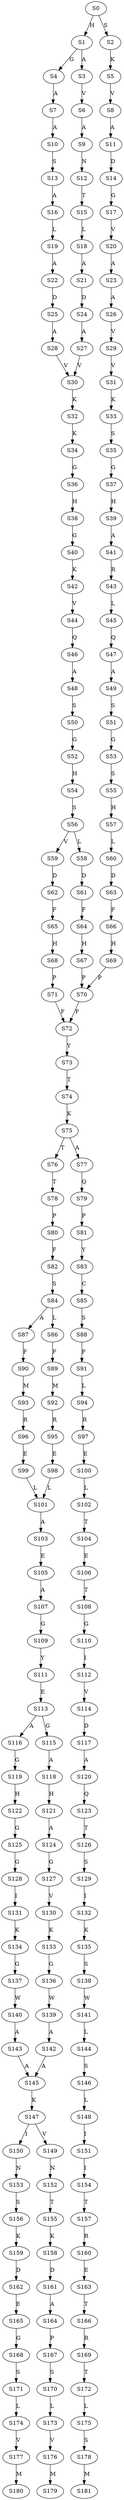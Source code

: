 strict digraph  {
	S0 -> S1 [ label = H ];
	S0 -> S2 [ label = S ];
	S1 -> S3 [ label = A ];
	S1 -> S4 [ label = G ];
	S2 -> S5 [ label = K ];
	S3 -> S6 [ label = V ];
	S4 -> S7 [ label = A ];
	S5 -> S8 [ label = V ];
	S6 -> S9 [ label = A ];
	S7 -> S10 [ label = A ];
	S8 -> S11 [ label = A ];
	S9 -> S12 [ label = N ];
	S10 -> S13 [ label = S ];
	S11 -> S14 [ label = D ];
	S12 -> S15 [ label = T ];
	S13 -> S16 [ label = A ];
	S14 -> S17 [ label = G ];
	S15 -> S18 [ label = L ];
	S16 -> S19 [ label = L ];
	S17 -> S20 [ label = V ];
	S18 -> S21 [ label = A ];
	S19 -> S22 [ label = A ];
	S20 -> S23 [ label = A ];
	S21 -> S24 [ label = D ];
	S22 -> S25 [ label = D ];
	S23 -> S26 [ label = A ];
	S24 -> S27 [ label = A ];
	S25 -> S28 [ label = A ];
	S26 -> S29 [ label = V ];
	S27 -> S30 [ label = V ];
	S28 -> S30 [ label = V ];
	S29 -> S31 [ label = V ];
	S30 -> S32 [ label = K ];
	S31 -> S33 [ label = K ];
	S32 -> S34 [ label = K ];
	S33 -> S35 [ label = S ];
	S34 -> S36 [ label = G ];
	S35 -> S37 [ label = G ];
	S36 -> S38 [ label = H ];
	S37 -> S39 [ label = H ];
	S38 -> S40 [ label = G ];
	S39 -> S41 [ label = A ];
	S40 -> S42 [ label = K ];
	S41 -> S43 [ label = R ];
	S42 -> S44 [ label = V ];
	S43 -> S45 [ label = L ];
	S44 -> S46 [ label = Q ];
	S45 -> S47 [ label = Q ];
	S46 -> S48 [ label = A ];
	S47 -> S49 [ label = A ];
	S48 -> S50 [ label = S ];
	S49 -> S51 [ label = S ];
	S50 -> S52 [ label = G ];
	S51 -> S53 [ label = G ];
	S52 -> S54 [ label = H ];
	S53 -> S55 [ label = S ];
	S54 -> S56 [ label = S ];
	S55 -> S57 [ label = H ];
	S56 -> S58 [ label = L ];
	S56 -> S59 [ label = V ];
	S57 -> S60 [ label = L ];
	S58 -> S61 [ label = D ];
	S59 -> S62 [ label = D ];
	S60 -> S63 [ label = D ];
	S61 -> S64 [ label = F ];
	S62 -> S65 [ label = F ];
	S63 -> S66 [ label = F ];
	S64 -> S67 [ label = H ];
	S65 -> S68 [ label = H ];
	S66 -> S69 [ label = H ];
	S67 -> S70 [ label = P ];
	S68 -> S71 [ label = P ];
	S69 -> S70 [ label = P ];
	S70 -> S72 [ label = F ];
	S71 -> S72 [ label = F ];
	S72 -> S73 [ label = Y ];
	S73 -> S74 [ label = T ];
	S74 -> S75 [ label = K ];
	S75 -> S76 [ label = T ];
	S75 -> S77 [ label = A ];
	S76 -> S78 [ label = T ];
	S77 -> S79 [ label = Q ];
	S78 -> S80 [ label = P ];
	S79 -> S81 [ label = P ];
	S80 -> S82 [ label = F ];
	S81 -> S83 [ label = Y ];
	S82 -> S84 [ label = S ];
	S83 -> S85 [ label = C ];
	S84 -> S86 [ label = L ];
	S84 -> S87 [ label = A ];
	S85 -> S88 [ label = S ];
	S86 -> S89 [ label = F ];
	S87 -> S90 [ label = F ];
	S88 -> S91 [ label = F ];
	S89 -> S92 [ label = M ];
	S90 -> S93 [ label = M ];
	S91 -> S94 [ label = L ];
	S92 -> S95 [ label = R ];
	S93 -> S96 [ label = R ];
	S94 -> S97 [ label = R ];
	S95 -> S98 [ label = E ];
	S96 -> S99 [ label = E ];
	S97 -> S100 [ label = E ];
	S98 -> S101 [ label = L ];
	S99 -> S101 [ label = L ];
	S100 -> S102 [ label = L ];
	S101 -> S103 [ label = A ];
	S102 -> S104 [ label = T ];
	S103 -> S105 [ label = E ];
	S104 -> S106 [ label = E ];
	S105 -> S107 [ label = A ];
	S106 -> S108 [ label = T ];
	S107 -> S109 [ label = G ];
	S108 -> S110 [ label = G ];
	S109 -> S111 [ label = Y ];
	S110 -> S112 [ label = I ];
	S111 -> S113 [ label = E ];
	S112 -> S114 [ label = V ];
	S113 -> S115 [ label = G ];
	S113 -> S116 [ label = A ];
	S114 -> S117 [ label = D ];
	S115 -> S118 [ label = A ];
	S116 -> S119 [ label = G ];
	S117 -> S120 [ label = A ];
	S118 -> S121 [ label = H ];
	S119 -> S122 [ label = H ];
	S120 -> S123 [ label = Q ];
	S121 -> S124 [ label = A ];
	S122 -> S125 [ label = G ];
	S123 -> S126 [ label = T ];
	S124 -> S127 [ label = G ];
	S125 -> S128 [ label = G ];
	S126 -> S129 [ label = S ];
	S127 -> S130 [ label = V ];
	S128 -> S131 [ label = I ];
	S129 -> S132 [ label = I ];
	S130 -> S133 [ label = K ];
	S131 -> S134 [ label = K ];
	S132 -> S135 [ label = K ];
	S133 -> S136 [ label = G ];
	S134 -> S137 [ label = G ];
	S135 -> S138 [ label = S ];
	S136 -> S139 [ label = W ];
	S137 -> S140 [ label = W ];
	S138 -> S141 [ label = W ];
	S139 -> S142 [ label = A ];
	S140 -> S143 [ label = A ];
	S141 -> S144 [ label = L ];
	S142 -> S145 [ label = A ];
	S143 -> S145 [ label = A ];
	S144 -> S146 [ label = S ];
	S145 -> S147 [ label = K ];
	S146 -> S148 [ label = L ];
	S147 -> S149 [ label = V ];
	S147 -> S150 [ label = I ];
	S148 -> S151 [ label = I ];
	S149 -> S152 [ label = N ];
	S150 -> S153 [ label = N ];
	S151 -> S154 [ label = I ];
	S152 -> S155 [ label = T ];
	S153 -> S156 [ label = S ];
	S154 -> S157 [ label = T ];
	S155 -> S158 [ label = K ];
	S156 -> S159 [ label = K ];
	S157 -> S160 [ label = R ];
	S158 -> S161 [ label = D ];
	S159 -> S162 [ label = D ];
	S160 -> S163 [ label = E ];
	S161 -> S164 [ label = A ];
	S162 -> S165 [ label = E ];
	S163 -> S166 [ label = T ];
	S164 -> S167 [ label = P ];
	S165 -> S168 [ label = G ];
	S166 -> S169 [ label = R ];
	S167 -> S170 [ label = S ];
	S168 -> S171 [ label = S ];
	S169 -> S172 [ label = T ];
	S170 -> S173 [ label = L ];
	S171 -> S174 [ label = L ];
	S172 -> S175 [ label = L ];
	S173 -> S176 [ label = V ];
	S174 -> S177 [ label = V ];
	S175 -> S178 [ label = S ];
	S176 -> S179 [ label = M ];
	S177 -> S180 [ label = M ];
	S178 -> S181 [ label = M ];
}
